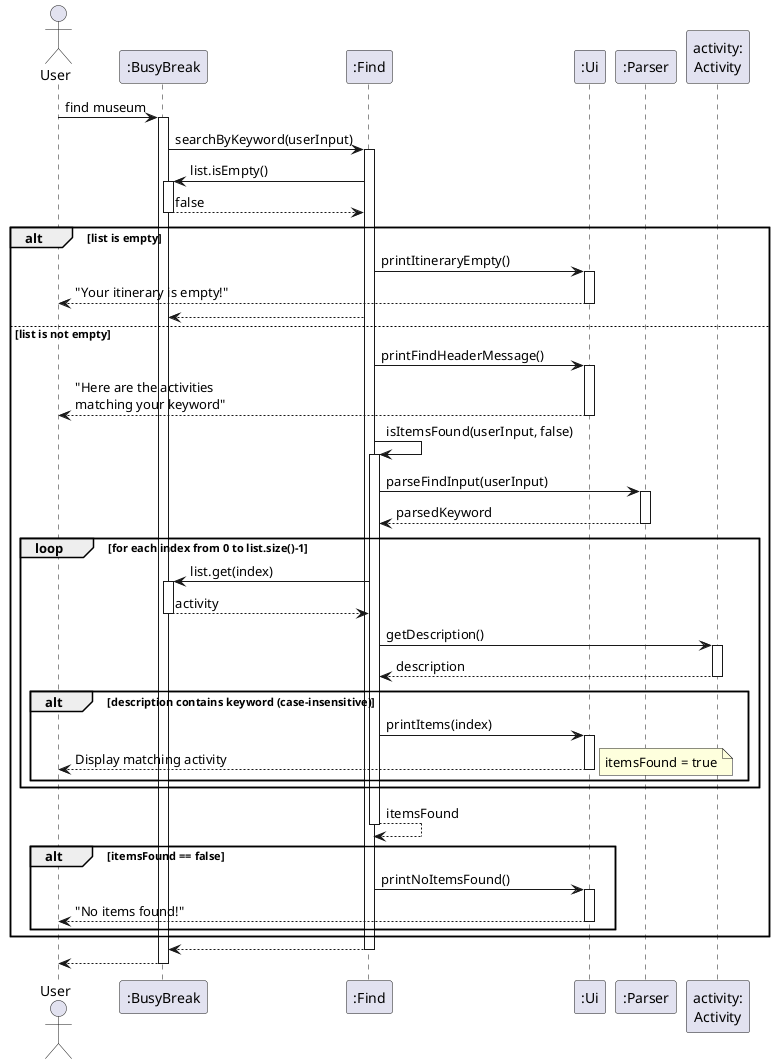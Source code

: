 @startuml FindCommandSequenceDiagram

actor User
participant ":BusyBreak" as BusyBreak
participant ":Find" as Find
participant ":Ui" as Ui
participant ":Parser" as Parser
participant "activity:\nActivity" as Activity

User -> BusyBreak: find museum
activate BusyBreak

BusyBreak -> Find: searchByKeyword(userInput)
activate Find

Find -> BusyBreak: list.isEmpty()
activate BusyBreak
BusyBreak --> Find: false
deactivate BusyBreak

alt list is empty
    Find -> Ui: printItineraryEmpty()
    activate Ui
    Ui --> User: "Your itinerary is empty!"
    deactivate Ui
    Find --> BusyBreak
else list is not empty

    Find -> Ui: printFindHeaderMessage()
    activate Ui
    Ui --> User: "Here are the activities\nmatching your keyword"
    deactivate Ui

    Find -> Find: isItemsFound(userInput, false)
    activate Find

    Find -> Parser: parseFindInput(userInput)
    activate Parser
    Parser --> Find: parsedKeyword
    deactivate Parser

    loop for each index from 0 to list.size()-1
        Find -> BusyBreak: list.get(index)
        activate BusyBreak
        BusyBreak --> Find: activity
        deactivate BusyBreak

        Find -> Activity: getDescription()
        activate Activity
        Activity --> Find: description
        deactivate Activity

        alt description contains keyword (case-insensitive)
            Find -> Ui: printItems(index)
            activate Ui
            Ui --> User: Display matching activity
            deactivate Ui
            note right: itemsFound = true
        end
    end

    Find --> Find: itemsFound
    deactivate Find

    alt itemsFound == false
        Find -> Ui: printNoItemsFound()
        activate Ui
        Ui --> User: "No items found!"
        deactivate Ui
    end

end

Find --> BusyBreak
deactivate Find

BusyBreak --> User
deactivate BusyBreak

@enduml
